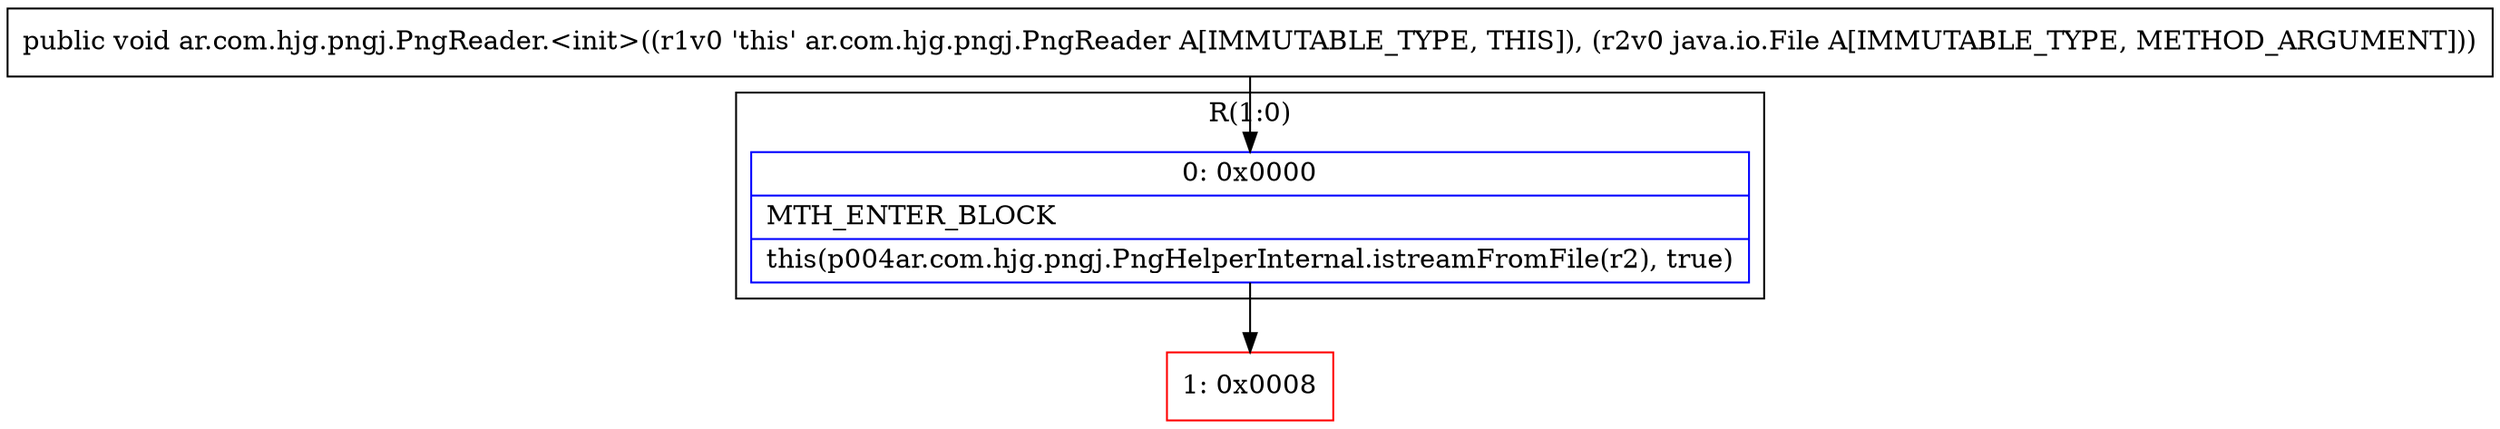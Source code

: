 digraph "CFG forar.com.hjg.pngj.PngReader.\<init\>(Ljava\/io\/File;)V" {
subgraph cluster_Region_1124665641 {
label = "R(1:0)";
node [shape=record,color=blue];
Node_0 [shape=record,label="{0\:\ 0x0000|MTH_ENTER_BLOCK\l|this(p004ar.com.hjg.pngj.PngHelperInternal.istreamFromFile(r2), true)\l}"];
}
Node_1 [shape=record,color=red,label="{1\:\ 0x0008}"];
MethodNode[shape=record,label="{public void ar.com.hjg.pngj.PngReader.\<init\>((r1v0 'this' ar.com.hjg.pngj.PngReader A[IMMUTABLE_TYPE, THIS]), (r2v0 java.io.File A[IMMUTABLE_TYPE, METHOD_ARGUMENT])) }"];
MethodNode -> Node_0;
Node_0 -> Node_1;
}

